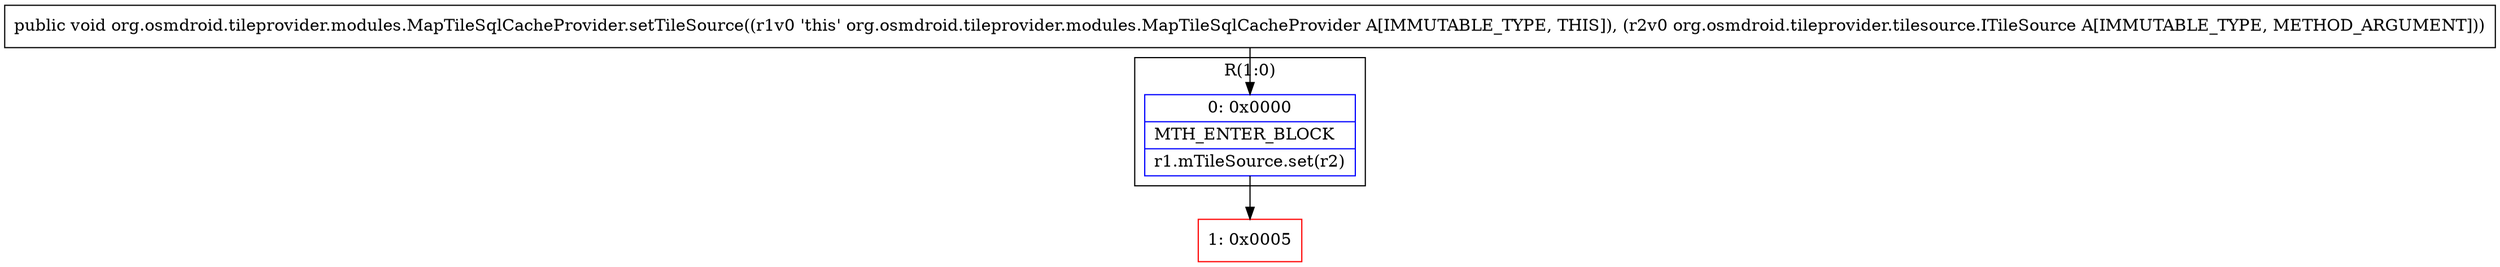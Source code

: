 digraph "CFG fororg.osmdroid.tileprovider.modules.MapTileSqlCacheProvider.setTileSource(Lorg\/osmdroid\/tileprovider\/tilesource\/ITileSource;)V" {
subgraph cluster_Region_1174428347 {
label = "R(1:0)";
node [shape=record,color=blue];
Node_0 [shape=record,label="{0\:\ 0x0000|MTH_ENTER_BLOCK\l|r1.mTileSource.set(r2)\l}"];
}
Node_1 [shape=record,color=red,label="{1\:\ 0x0005}"];
MethodNode[shape=record,label="{public void org.osmdroid.tileprovider.modules.MapTileSqlCacheProvider.setTileSource((r1v0 'this' org.osmdroid.tileprovider.modules.MapTileSqlCacheProvider A[IMMUTABLE_TYPE, THIS]), (r2v0 org.osmdroid.tileprovider.tilesource.ITileSource A[IMMUTABLE_TYPE, METHOD_ARGUMENT])) }"];
MethodNode -> Node_0;
Node_0 -> Node_1;
}

